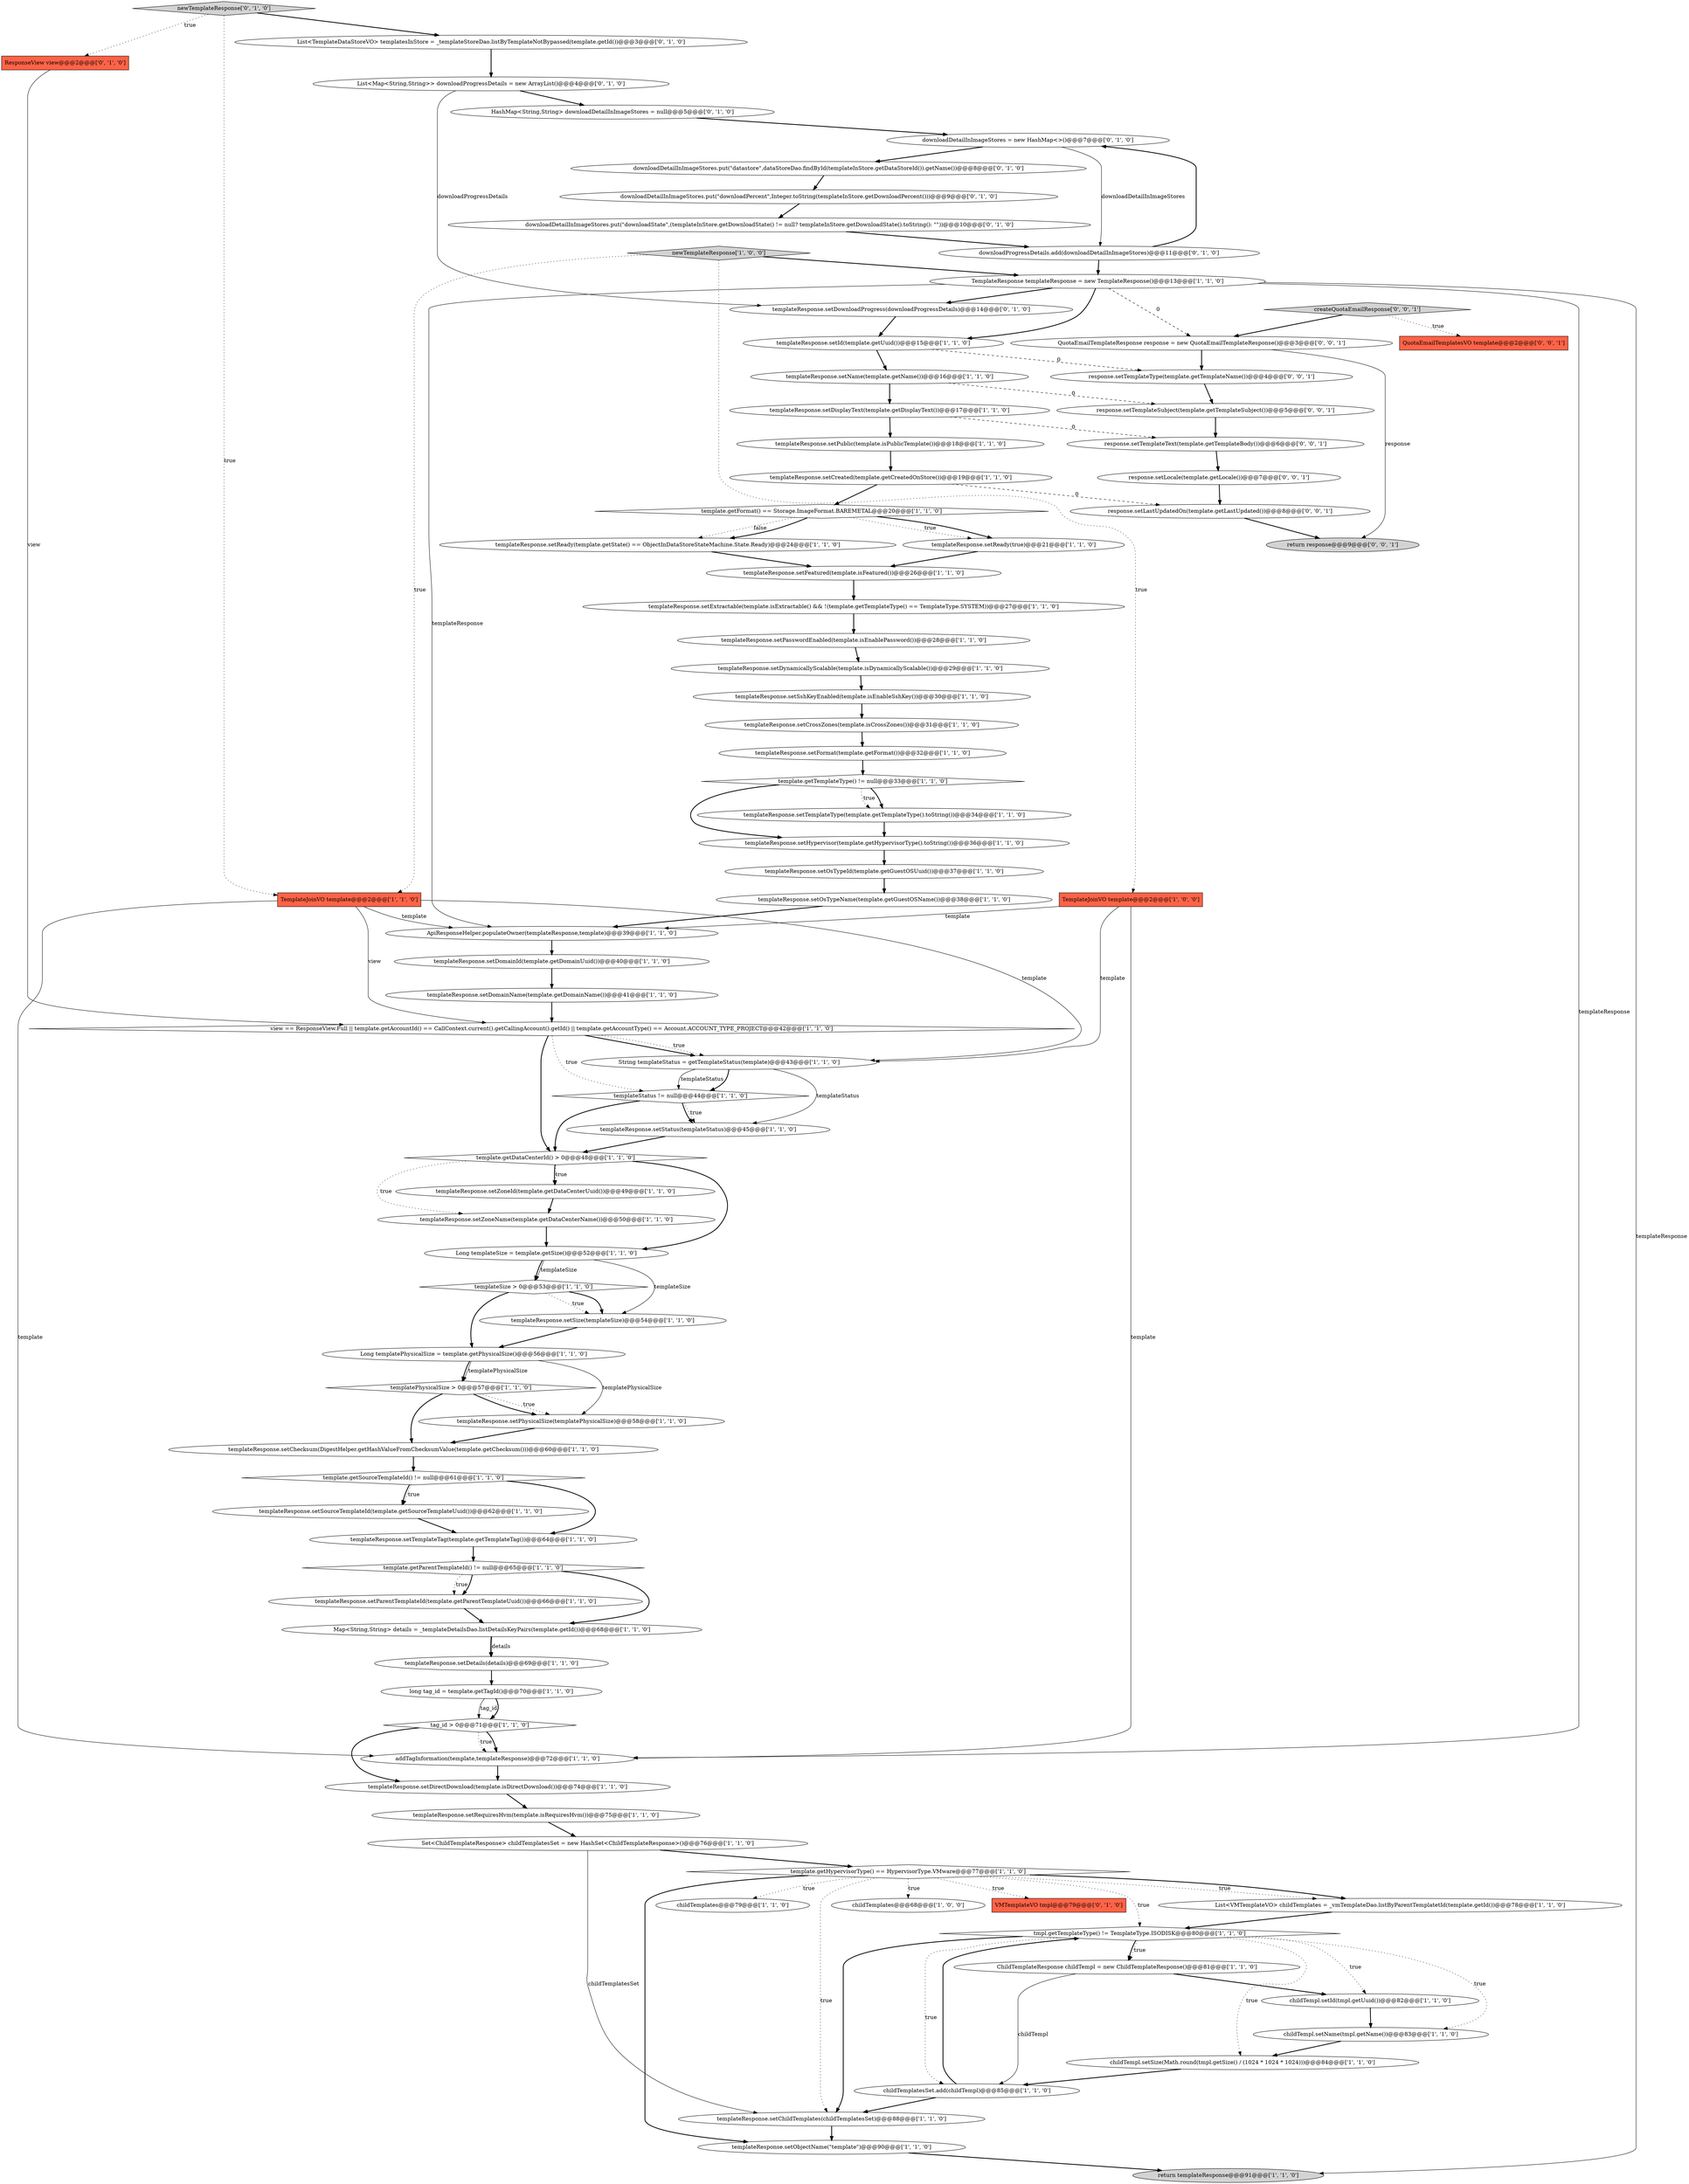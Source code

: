 digraph {
36 [style = filled, label = "String templateStatus = getTemplateStatus(template)@@@43@@@['1', '1', '0']", fillcolor = white, shape = ellipse image = "AAA0AAABBB1BBB"];
16 [style = filled, label = "childTempl.setName(tmpl.getName())@@@83@@@['1', '1', '0']", fillcolor = white, shape = ellipse image = "AAA0AAABBB1BBB"];
23 [style = filled, label = "templateSize > 0@@@53@@@['1', '1', '0']", fillcolor = white, shape = diamond image = "AAA0AAABBB1BBB"];
81 [style = filled, label = "QuotaEmailTemplateResponse response = new QuotaEmailTemplateResponse()@@@3@@@['0', '0', '1']", fillcolor = white, shape = ellipse image = "AAA0AAABBB3BBB"];
14 [style = filled, label = "templateResponse.setZoneId(template.getDataCenterUuid())@@@49@@@['1', '1', '0']", fillcolor = white, shape = ellipse image = "AAA0AAABBB1BBB"];
72 [style = filled, label = "downloadDetailInImageStores.put(\"downloadState\",(templateInStore.getDownloadState() != null? templateInStore.getDownloadState().toString(): \"\"))@@@10@@@['0', '1', '0']", fillcolor = white, shape = ellipse image = "AAA1AAABBB2BBB"];
51 [style = filled, label = "childTemplates@@@79@@@['1', '1', '0']", fillcolor = white, shape = ellipse image = "AAA0AAABBB1BBB"];
3 [style = filled, label = "templateResponse.setDynamicallyScalable(template.isDynamicallyScalable())@@@29@@@['1', '1', '0']", fillcolor = white, shape = ellipse image = "AAA0AAABBB1BBB"];
17 [style = filled, label = "templateResponse.setOsTypeId(template.getGuestOSUuid())@@@37@@@['1', '1', '0']", fillcolor = white, shape = ellipse image = "AAA0AAABBB1BBB"];
58 [style = filled, label = "template.getFormat() == Storage.ImageFormat.BAREMETAL@@@20@@@['1', '1', '0']", fillcolor = white, shape = diamond image = "AAA0AAABBB1BBB"];
19 [style = filled, label = "templateResponse.setPublic(template.isPublicTemplate())@@@18@@@['1', '1', '0']", fillcolor = white, shape = ellipse image = "AAA0AAABBB1BBB"];
56 [style = filled, label = "template.getSourceTemplateId() != null@@@61@@@['1', '1', '0']", fillcolor = white, shape = diamond image = "AAA0AAABBB1BBB"];
50 [style = filled, label = "templateResponse.setDisplayText(template.getDisplayText())@@@17@@@['1', '1', '0']", fillcolor = white, shape = ellipse image = "AAA0AAABBB1BBB"];
25 [style = filled, label = "templateResponse.setFeatured(template.isFeatured())@@@26@@@['1', '1', '0']", fillcolor = white, shape = ellipse image = "AAA0AAABBB1BBB"];
44 [style = filled, label = "templatePhysicalSize > 0@@@57@@@['1', '1', '0']", fillcolor = white, shape = diamond image = "AAA0AAABBB1BBB"];
59 [style = filled, label = "templateResponse.setObjectName(\"template\")@@@90@@@['1', '1', '0']", fillcolor = white, shape = ellipse image = "AAA0AAABBB1BBB"];
8 [style = filled, label = "templateResponse.setExtractable(template.isExtractable() && !(template.getTemplateType() == TemplateType.SYSTEM))@@@27@@@['1', '1', '0']", fillcolor = white, shape = ellipse image = "AAA0AAABBB1BBB"];
33 [style = filled, label = "templateResponse.setHypervisor(template.getHypervisorType().toString())@@@36@@@['1', '1', '0']", fillcolor = white, shape = ellipse image = "AAA0AAABBB1BBB"];
61 [style = filled, label = "templateResponse.setReady(true)@@@21@@@['1', '1', '0']", fillcolor = white, shape = ellipse image = "AAA0AAABBB1BBB"];
53 [style = filled, label = "templateResponse.setZoneName(template.getDataCenterName())@@@50@@@['1', '1', '0']", fillcolor = white, shape = ellipse image = "AAA0AAABBB1BBB"];
20 [style = filled, label = "templateResponse.setCrossZones(template.isCrossZones())@@@31@@@['1', '1', '0']", fillcolor = white, shape = ellipse image = "AAA0AAABBB1BBB"];
60 [style = filled, label = "templateResponse.setCreated(template.getCreatedOnStore())@@@19@@@['1', '1', '0']", fillcolor = white, shape = ellipse image = "AAA0AAABBB1BBB"];
10 [style = filled, label = "templateResponse.setSize(templateSize)@@@54@@@['1', '1', '0']", fillcolor = white, shape = ellipse image = "AAA0AAABBB1BBB"];
83 [style = filled, label = "createQuotaEmailResponse['0', '0', '1']", fillcolor = lightgray, shape = diamond image = "AAA0AAABBB3BBB"];
4 [style = filled, label = "Long templateSize = template.getSize()@@@52@@@['1', '1', '0']", fillcolor = white, shape = ellipse image = "AAA0AAABBB1BBB"];
65 [style = filled, label = "templateResponse.setDetails(details)@@@69@@@['1', '1', '0']", fillcolor = white, shape = ellipse image = "AAA0AAABBB1BBB"];
49 [style = filled, label = "long tag_id = template.getTagId()@@@70@@@['1', '1', '0']", fillcolor = white, shape = ellipse image = "AAA0AAABBB1BBB"];
29 [style = filled, label = "tag_id > 0@@@71@@@['1', '1', '0']", fillcolor = white, shape = diamond image = "AAA0AAABBB1BBB"];
79 [style = filled, label = "response.setLocale(template.getLocale())@@@7@@@['0', '0', '1']", fillcolor = white, shape = ellipse image = "AAA0AAABBB3BBB"];
22 [style = filled, label = "templateResponse.setId(template.getUuid())@@@15@@@['1', '1', '0']", fillcolor = white, shape = ellipse image = "AAA0AAABBB1BBB"];
1 [style = filled, label = "template.getHypervisorType() == HypervisorType.VMware@@@77@@@['1', '1', '0']", fillcolor = white, shape = diamond image = "AAA0AAABBB1BBB"];
46 [style = filled, label = "templateResponse.setStatus(templateStatus)@@@45@@@['1', '1', '0']", fillcolor = white, shape = ellipse image = "AAA0AAABBB1BBB"];
76 [style = filled, label = "List<Map<String,String>> downloadProgressDetails = new ArrayList()@@@4@@@['0', '1', '0']", fillcolor = white, shape = ellipse image = "AAA1AAABBB2BBB"];
11 [style = filled, label = "TemplateJoinVO template@@@2@@@['1', '0', '0']", fillcolor = tomato, shape = box image = "AAA0AAABBB1BBB"];
42 [style = filled, label = "templateResponse.setChildTemplates(childTemplatesSet)@@@88@@@['1', '1', '0']", fillcolor = white, shape = ellipse image = "AAA0AAABBB1BBB"];
37 [style = filled, label = "template.getTemplateType() != null@@@33@@@['1', '1', '0']", fillcolor = white, shape = diamond image = "AAA0AAABBB1BBB"];
84 [style = filled, label = "response.setTemplateType(template.getTemplateName())@@@4@@@['0', '0', '1']", fillcolor = white, shape = ellipse image = "AAA0AAABBB3BBB"];
5 [style = filled, label = "childTemplates@@@68@@@['1', '0', '0']", fillcolor = white, shape = ellipse image = "AAA0AAABBB1BBB"];
82 [style = filled, label = "response.setLastUpdatedOn(template.getLastUpdated())@@@8@@@['0', '0', '1']", fillcolor = white, shape = ellipse image = "AAA0AAABBB3BBB"];
12 [style = filled, label = "templateResponse.setReady(template.getState() == ObjectInDataStoreStateMachine.State.Ready)@@@24@@@['1', '1', '0']", fillcolor = white, shape = ellipse image = "AAA0AAABBB1BBB"];
9 [style = filled, label = "templateResponse.setFormat(template.getFormat())@@@32@@@['1', '1', '0']", fillcolor = white, shape = ellipse image = "AAA0AAABBB1BBB"];
45 [style = filled, label = "templateResponse.setPhysicalSize(templatePhysicalSize)@@@58@@@['1', '1', '0']", fillcolor = white, shape = ellipse image = "AAA0AAABBB1BBB"];
31 [style = filled, label = "templateResponse.setParentTemplateId(template.getParentTemplateUuid())@@@66@@@['1', '1', '0']", fillcolor = white, shape = ellipse image = "AAA0AAABBB1BBB"];
57 [style = filled, label = "templateResponse.setTemplateTag(template.getTemplateTag())@@@64@@@['1', '1', '0']", fillcolor = white, shape = ellipse image = "AAA0AAABBB1BBB"];
0 [style = filled, label = "TemplateResponse templateResponse = new TemplateResponse()@@@13@@@['1', '1', '0']", fillcolor = white, shape = ellipse image = "AAA0AAABBB1BBB"];
54 [style = filled, label = "List<VMTemplateVO> childTemplates = _vmTemplateDao.listByParentTemplatetId(template.getId())@@@78@@@['1', '1', '0']", fillcolor = white, shape = ellipse image = "AAA0AAABBB1BBB"];
68 [style = filled, label = "downloadDetailInImageStores.put(\"downloadPercent\",Integer.toString(templateInStore.getDownloadPercent()))@@@9@@@['0', '1', '0']", fillcolor = white, shape = ellipse image = "AAA1AAABBB2BBB"];
13 [style = filled, label = "templateResponse.setDirectDownload(template.isDirectDownload())@@@74@@@['1', '1', '0']", fillcolor = white, shape = ellipse image = "AAA0AAABBB1BBB"];
32 [style = filled, label = "Set<ChildTemplateResponse> childTemplatesSet = new HashSet<ChildTemplateResponse>()@@@76@@@['1', '1', '0']", fillcolor = white, shape = ellipse image = "AAA0AAABBB1BBB"];
2 [style = filled, label = "addTagInformation(template,templateResponse)@@@72@@@['1', '1', '0']", fillcolor = white, shape = ellipse image = "AAA0AAABBB1BBB"];
70 [style = filled, label = "downloadDetailInImageStores.put(\"datastore\",dataStoreDao.findById(templateInStore.getDataStoreId()).getName())@@@8@@@['0', '1', '0']", fillcolor = white, shape = ellipse image = "AAA1AAABBB2BBB"];
15 [style = filled, label = "ChildTemplateResponse childTempl = new ChildTemplateResponse()@@@81@@@['1', '1', '0']", fillcolor = white, shape = ellipse image = "AAA0AAABBB1BBB"];
40 [style = filled, label = "childTempl.setSize(Math.round(tmpl.getSize() / (1024 * 1024 * 1024)))@@@84@@@['1', '1', '0']", fillcolor = white, shape = ellipse image = "AAA0AAABBB1BBB"];
30 [style = filled, label = "newTemplateResponse['1', '0', '0']", fillcolor = lightgray, shape = diamond image = "AAA0AAABBB1BBB"];
41 [style = filled, label = "childTemplatesSet.add(childTempl)@@@85@@@['1', '1', '0']", fillcolor = white, shape = ellipse image = "AAA0AAABBB1BBB"];
69 [style = filled, label = "newTemplateResponse['0', '1', '0']", fillcolor = lightgray, shape = diamond image = "AAA0AAABBB2BBB"];
64 [style = filled, label = "template.getParentTemplateId() != null@@@65@@@['1', '1', '0']", fillcolor = white, shape = diamond image = "AAA0AAABBB1BBB"];
67 [style = filled, label = "downloadProgressDetails.add(downloadDetailInImageStores)@@@11@@@['0', '1', '0']", fillcolor = white, shape = ellipse image = "AAA1AAABBB2BBB"];
86 [style = filled, label = "response.setTemplateText(template.getTemplateBody())@@@6@@@['0', '0', '1']", fillcolor = white, shape = ellipse image = "AAA0AAABBB3BBB"];
34 [style = filled, label = "template.getDataCenterId() > 0@@@48@@@['1', '1', '0']", fillcolor = white, shape = diamond image = "AAA0AAABBB1BBB"];
38 [style = filled, label = "templateResponse.setPasswordEnabled(template.isEnablePassword())@@@28@@@['1', '1', '0']", fillcolor = white, shape = ellipse image = "AAA0AAABBB1BBB"];
73 [style = filled, label = "VMTemplateVO tmpl@@@79@@@['0', '1', '0']", fillcolor = tomato, shape = box image = "AAA0AAABBB2BBB"];
75 [style = filled, label = "HashMap<String,String> downloadDetailInImageStores = null@@@5@@@['0', '1', '0']", fillcolor = white, shape = ellipse image = "AAA1AAABBB2BBB"];
48 [style = filled, label = "templateResponse.setDomainId(template.getDomainUuid())@@@40@@@['1', '1', '0']", fillcolor = white, shape = ellipse image = "AAA0AAABBB1BBB"];
43 [style = filled, label = "view == ResponseView.Full || template.getAccountId() == CallContext.current().getCallingAccount().getId() || template.getAccountType() == Account.ACCOUNT_TYPE_PROJECT@@@42@@@['1', '1', '0']", fillcolor = white, shape = diamond image = "AAA0AAABBB1BBB"];
6 [style = filled, label = "templateResponse.setSshKeyEnabled(template.isEnableSshKey())@@@30@@@['1', '1', '0']", fillcolor = white, shape = ellipse image = "AAA0AAABBB1BBB"];
47 [style = filled, label = "return templateResponse@@@91@@@['1', '1', '0']", fillcolor = lightgray, shape = ellipse image = "AAA0AAABBB1BBB"];
28 [style = filled, label = "templateResponse.setSourceTemplateId(template.getSourceTemplateUuid())@@@62@@@['1', '1', '0']", fillcolor = white, shape = ellipse image = "AAA0AAABBB1BBB"];
74 [style = filled, label = "ResponseView view@@@2@@@['0', '1', '0']", fillcolor = tomato, shape = box image = "AAA0AAABBB2BBB"];
24 [style = filled, label = "Map<String,String> details = _templateDetailsDao.listDetailsKeyPairs(template.getId())@@@68@@@['1', '1', '0']", fillcolor = white, shape = ellipse image = "AAA0AAABBB1BBB"];
71 [style = filled, label = "templateResponse.setDownloadProgress(downloadProgressDetails)@@@14@@@['0', '1', '0']", fillcolor = white, shape = ellipse image = "AAA1AAABBB2BBB"];
52 [style = filled, label = "templateStatus != null@@@44@@@['1', '1', '0']", fillcolor = white, shape = diamond image = "AAA0AAABBB1BBB"];
78 [style = filled, label = "List<TemplateDataStoreVO> templatesInStore = _templateStoreDao.listByTemplateNotBypassed(template.getId())@@@3@@@['0', '1', '0']", fillcolor = white, shape = ellipse image = "AAA1AAABBB2BBB"];
27 [style = filled, label = "templateResponse.setDomainName(template.getDomainName())@@@41@@@['1', '1', '0']", fillcolor = white, shape = ellipse image = "AAA0AAABBB1BBB"];
63 [style = filled, label = "childTempl.setId(tmpl.getUuid())@@@82@@@['1', '1', '0']", fillcolor = white, shape = ellipse image = "AAA0AAABBB1BBB"];
7 [style = filled, label = "Long templatePhysicalSize = template.getPhysicalSize()@@@56@@@['1', '1', '0']", fillcolor = white, shape = ellipse image = "AAA0AAABBB1BBB"];
18 [style = filled, label = "templateResponse.setChecksum(DigestHelper.getHashValueFromChecksumValue(template.getChecksum()))@@@60@@@['1', '1', '0']", fillcolor = white, shape = ellipse image = "AAA0AAABBB1BBB"];
87 [style = filled, label = "QuotaEmailTemplatesVO template@@@2@@@['0', '0', '1']", fillcolor = tomato, shape = box image = "AAA0AAABBB3BBB"];
26 [style = filled, label = "tmpl.getTemplateType() != TemplateType.ISODISK@@@80@@@['1', '1', '0']", fillcolor = white, shape = diamond image = "AAA0AAABBB1BBB"];
80 [style = filled, label = "return response@@@9@@@['0', '0', '1']", fillcolor = lightgray, shape = ellipse image = "AAA0AAABBB3BBB"];
85 [style = filled, label = "response.setTemplateSubject(template.getTemplateSubject())@@@5@@@['0', '0', '1']", fillcolor = white, shape = ellipse image = "AAA0AAABBB3BBB"];
39 [style = filled, label = "ApiResponseHelper.populateOwner(templateResponse,template)@@@39@@@['1', '1', '0']", fillcolor = white, shape = ellipse image = "AAA0AAABBB1BBB"];
77 [style = filled, label = "downloadDetailInImageStores = new HashMap<>()@@@7@@@['0', '1', '0']", fillcolor = white, shape = ellipse image = "AAA1AAABBB2BBB"];
35 [style = filled, label = "templateResponse.setRequiresHvm(template.isRequiresHvm())@@@75@@@['1', '1', '0']", fillcolor = white, shape = ellipse image = "AAA0AAABBB1BBB"];
55 [style = filled, label = "TemplateJoinVO template@@@2@@@['1', '1', '0']", fillcolor = tomato, shape = box image = "AAA0AAABBB1BBB"];
62 [style = filled, label = "templateResponse.setName(template.getName())@@@16@@@['1', '1', '0']", fillcolor = white, shape = ellipse image = "AAA0AAABBB1BBB"];
21 [style = filled, label = "templateResponse.setTemplateType(template.getTemplateType().toString())@@@34@@@['1', '1', '0']", fillcolor = white, shape = ellipse image = "AAA0AAABBB1BBB"];
66 [style = filled, label = "templateResponse.setOsTypeName(template.getGuestOSName())@@@38@@@['1', '1', '0']", fillcolor = white, shape = ellipse image = "AAA0AAABBB1BBB"];
26->15 [style = dotted, label="true"];
12->25 [style = bold, label=""];
29->13 [style = bold, label=""];
68->72 [style = bold, label=""];
0->39 [style = solid, label="templateResponse"];
11->36 [style = solid, label="template"];
7->45 [style = solid, label="templatePhysicalSize"];
18->56 [style = bold, label=""];
81->84 [style = bold, label=""];
48->27 [style = bold, label=""];
53->4 [style = bold, label=""];
23->10 [style = bold, label=""];
24->65 [style = bold, label=""];
36->52 [style = solid, label="templateStatus"];
55->36 [style = solid, label="template"];
50->86 [style = dashed, label="0"];
33->17 [style = bold, label=""];
62->50 [style = bold, label=""];
37->33 [style = bold, label=""];
71->22 [style = bold, label=""];
1->42 [style = dotted, label="true"];
35->32 [style = bold, label=""];
3->6 [style = bold, label=""];
66->39 [style = bold, label=""];
26->16 [style = dotted, label="true"];
61->25 [style = bold, label=""];
34->4 [style = bold, label=""];
1->5 [style = dotted, label="true"];
60->58 [style = bold, label=""];
44->45 [style = dotted, label="true"];
4->23 [style = bold, label=""];
49->29 [style = solid, label="tag_id"];
34->14 [style = bold, label=""];
1->73 [style = dotted, label="true"];
15->63 [style = bold, label=""];
16->40 [style = bold, label=""];
62->85 [style = dashed, label="0"];
43->52 [style = dotted, label="true"];
44->18 [style = bold, label=""];
0->71 [style = bold, label=""];
26->42 [style = bold, label=""];
0->81 [style = dashed, label="0"];
0->22 [style = bold, label=""];
63->16 [style = bold, label=""];
50->19 [style = bold, label=""];
28->57 [style = bold, label=""];
34->14 [style = dotted, label="true"];
1->54 [style = dotted, label="true"];
6->20 [style = bold, label=""];
13->35 [style = bold, label=""];
32->1 [style = bold, label=""];
83->87 [style = dotted, label="true"];
32->42 [style = solid, label="childTemplatesSet"];
37->21 [style = bold, label=""];
10->7 [style = bold, label=""];
56->28 [style = dotted, label="true"];
81->80 [style = solid, label="response"];
26->40 [style = dotted, label="true"];
7->44 [style = bold, label=""];
29->2 [style = dotted, label="true"];
64->24 [style = bold, label=""];
30->11 [style = dotted, label="true"];
58->61 [style = bold, label=""];
1->54 [style = bold, label=""];
49->29 [style = bold, label=""];
15->41 [style = solid, label="childTempl"];
1->26 [style = dotted, label="true"];
54->26 [style = bold, label=""];
4->23 [style = solid, label="templateSize"];
11->39 [style = solid, label="template"];
4->10 [style = solid, label="templateSize"];
57->64 [style = bold, label=""];
55->2 [style = solid, label="template"];
36->52 [style = bold, label=""];
11->2 [style = solid, label="template"];
22->62 [style = bold, label=""];
9->37 [style = bold, label=""];
69->78 [style = bold, label=""];
76->71 [style = solid, label="downloadProgressDetails"];
77->67 [style = solid, label="downloadDetailInImageStores"];
76->75 [style = bold, label=""];
21->33 [style = bold, label=""];
52->46 [style = bold, label=""];
46->34 [style = bold, label=""];
67->0 [style = bold, label=""];
29->2 [style = bold, label=""];
2->13 [style = bold, label=""];
1->51 [style = dotted, label="true"];
23->10 [style = dotted, label="true"];
39->48 [style = bold, label=""];
72->67 [style = bold, label=""];
55->43 [style = solid, label="view"];
30->55 [style = dotted, label="true"];
59->47 [style = bold, label=""];
58->12 [style = dotted, label="false"];
8->38 [style = bold, label=""];
26->15 [style = bold, label=""];
41->26 [style = bold, label=""];
17->66 [style = bold, label=""];
40->41 [style = bold, label=""];
69->74 [style = dotted, label="true"];
30->0 [style = bold, label=""];
43->36 [style = bold, label=""];
24->65 [style = solid, label="details"];
58->12 [style = bold, label=""];
7->44 [style = solid, label="templatePhysicalSize"];
45->18 [style = bold, label=""];
20->9 [style = bold, label=""];
77->70 [style = bold, label=""];
43->36 [style = dotted, label="true"];
82->80 [style = bold, label=""];
78->76 [style = bold, label=""];
52->46 [style = dotted, label="true"];
83->81 [style = bold, label=""];
60->82 [style = dashed, label="0"];
84->85 [style = bold, label=""];
67->77 [style = bold, label=""];
79->82 [style = bold, label=""];
55->39 [style = solid, label="template"];
70->68 [style = bold, label=""];
26->63 [style = dotted, label="true"];
19->60 [style = bold, label=""];
42->59 [style = bold, label=""];
44->45 [style = bold, label=""];
37->21 [style = dotted, label="true"];
74->43 [style = solid, label="view"];
56->57 [style = bold, label=""];
43->34 [style = bold, label=""];
64->31 [style = dotted, label="true"];
0->2 [style = solid, label="templateResponse"];
1->59 [style = bold, label=""];
58->61 [style = dotted, label="true"];
38->3 [style = bold, label=""];
36->46 [style = solid, label="templateStatus"];
69->55 [style = dotted, label="true"];
14->53 [style = bold, label=""];
41->42 [style = bold, label=""];
56->28 [style = bold, label=""];
27->43 [style = bold, label=""];
23->7 [style = bold, label=""];
25->8 [style = bold, label=""];
0->47 [style = solid, label="templateResponse"];
31->24 [style = bold, label=""];
64->31 [style = bold, label=""];
65->49 [style = bold, label=""];
86->79 [style = bold, label=""];
52->34 [style = bold, label=""];
75->77 [style = bold, label=""];
34->53 [style = dotted, label="true"];
22->84 [style = dashed, label="0"];
26->41 [style = dotted, label="true"];
85->86 [style = bold, label=""];
}
